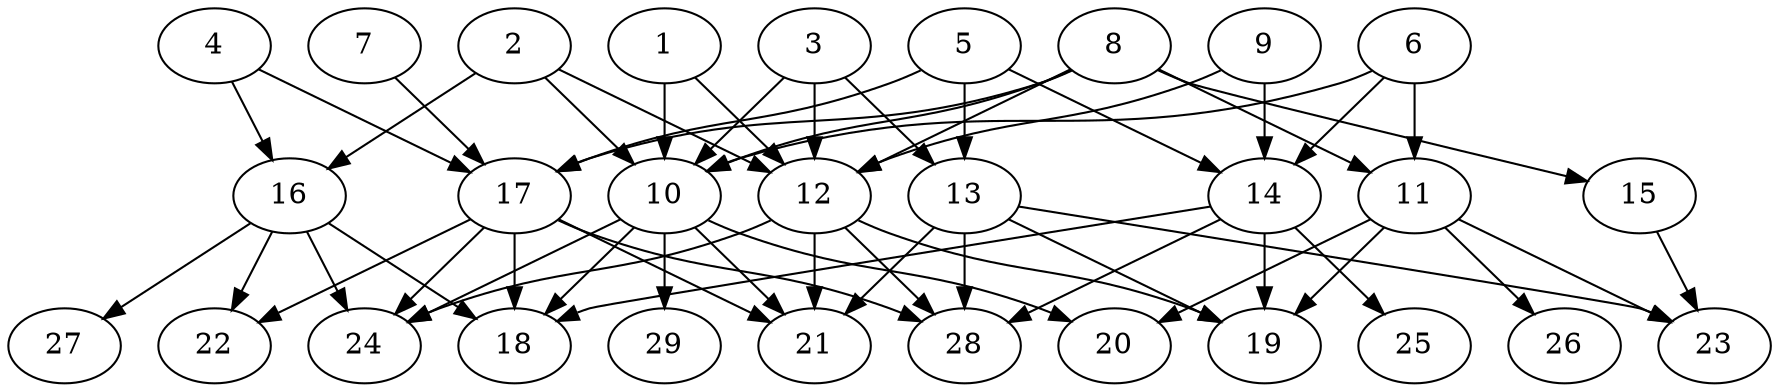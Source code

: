 // DAG (tier=2-normal, mode=data, n=29, ccr=0.437, fat=0.676, density=0.490, regular=0.575, jump=0.101, mindata=2097152, maxdata=16777216)
// DAG automatically generated by daggen at Sun Aug 24 16:33:34 2025
// /home/ermia/Project/Environments/daggen/bin/daggen --dot --ccr 0.437 --fat 0.676 --regular 0.575 --density 0.490 --jump 0.101 --mindata 2097152 --maxdata 16777216 -n 29 
digraph G {
  1 [size="3672827798619504640", alpha="0.04", expect_size="1836413899309752320"]
  1 -> 10 [size ="1558409589555200"]
  1 -> 12 [size ="1558409589555200"]
  2 [size="1185604966021267712", alpha="0.17", expect_size="592802483010633856"]
  2 -> 10 [size ="1266018995404800"]
  2 -> 12 [size ="1266018995404800"]
  2 -> 16 [size ="1266018995404800"]
  3 [size="64091960096703192", alpha="0.14", expect_size="32045980048351596"]
  3 -> 10 [size ="1584356804001792"]
  3 -> 12 [size ="1584356804001792"]
  3 -> 13 [size ="1584356804001792"]
  4 [size="498650091216506454016", alpha="0.15", expect_size="249325045608253227008"]
  4 -> 16 [size ="503060929445888"]
  4 -> 17 [size ="503060929445888"]
  5 [size="64608304653768256", alpha="0.01", expect_size="32304152326884128"]
  5 -> 13 [size ="2006531176398848"]
  5 -> 14 [size ="2006531176398848"]
  5 -> 17 [size ="2006531176398848"]
  6 [size="246848701665927757824", alpha="0.18", expect_size="123424350832963878912"]
  6 -> 10 [size ="314806640836608"]
  6 -> 11 [size ="314806640836608"]
  6 -> 14 [size ="314806640836608"]
  7 [size="20001446889225436", alpha="0.07", expect_size="10000723444612718"]
  7 -> 17 [size ="2244384225492992"]
  8 [size="1556714385486242643968", alpha="0.09", expect_size="778357192743121321984"]
  8 -> 10 [size ="1074556559163392"]
  8 -> 11 [size ="1074556559163392"]
  8 -> 12 [size ="1074556559163392"]
  8 -> 15 [size ="1074556559163392"]
  8 -> 17 [size ="1074556559163392"]
  9 [size="1111044002438171008", alpha="0.01", expect_size="555522001219085504"]
  9 -> 12 [size ="418947962765312"]
  9 -> 14 [size ="418947962765312"]
  10 [size="239038153497578144", alpha="0.18", expect_size="119519076748789072"]
  10 -> 18 [size ="108414579507200"]
  10 -> 20 [size ="108414579507200"]
  10 -> 21 [size ="108414579507200"]
  10 -> 24 [size ="108414579507200"]
  10 -> 29 [size ="108414579507200"]
  11 [size="316668710913147392", alpha="0.15", expect_size="158334355456573696"]
  11 -> 19 [size ="400540093644800"]
  11 -> 20 [size ="400540093644800"]
  11 -> 23 [size ="400540093644800"]
  11 -> 26 [size ="400540093644800"]
  12 [size="21348282223754216", alpha="0.07", expect_size="10674141111877108"]
  12 -> 19 [size ="493363908313088"]
  12 -> 21 [size ="493363908313088"]
  12 -> 24 [size ="493363908313088"]
  12 -> 28 [size ="493363908313088"]
  13 [size="175268468046082528", alpha="0.07", expect_size="87634234023041264"]
  13 -> 19 [size ="72310606266368"]
  13 -> 21 [size ="72310606266368"]
  13 -> 23 [size ="72310606266368"]
  13 -> 28 [size ="72310606266368"]
  14 [size="3254509409158721175552", alpha="0.17", expect_size="1627254704579360587776"]
  14 -> 18 [size ="1756899858972672"]
  14 -> 19 [size ="1756899858972672"]
  14 -> 25 [size ="1756899858972672"]
  14 -> 28 [size ="1756899858972672"]
  15 [size="4159237232303013888000", alpha="0.12", expect_size="2079618616151506944000"]
  15 -> 23 [size ="2069025207091200"]
  16 [size="2903221849792896", alpha="0.08", expect_size="1451610924896448"]
  16 -> 18 [size ="75900662054912"]
  16 -> 22 [size ="75900662054912"]
  16 -> 24 [size ="75900662054912"]
  16 -> 27 [size ="75900662054912"]
  17 [size="27056783812875840", alpha="0.11", expect_size="13528391906437920"]
  17 -> 18 [size ="578448342908928"]
  17 -> 21 [size ="578448342908928"]
  17 -> 22 [size ="578448342908928"]
  17 -> 24 [size ="578448342908928"]
  17 -> 28 [size ="578448342908928"]
  18 [size="666184023451983937536", alpha="0.16", expect_size="333092011725991968768"]
  19 [size="530710975614599296", alpha="0.19", expect_size="265355487807299648"]
  20 [size="10919058130809098", alpha="0.15", expect_size="5459529065404549"]
  21 [size="3335454666020045717504", alpha="0.15", expect_size="1667727333010022858752"]
  22 [size="1239670755019624192", alpha="0.11", expect_size="619835377509812096"]
  23 [size="4014592760185106432", alpha="0.18", expect_size="2007296380092553216"]
  24 [size="402299513869736192", alpha="0.16", expect_size="201149756934868096"]
  25 [size="3622429297802538385408", alpha="0.07", expect_size="1811214648901269192704"]
  26 [size="115074924544000000000", alpha="0.15", expect_size="57537462272000000000"]
  27 [size="3541880577540954783744", alpha="0.12", expect_size="1770940288770477391872"]
  28 [size="591024729257218688", alpha="0.11", expect_size="295512364628609344"]
  29 [size="45617589067589920", alpha="0.06", expect_size="22808794533794960"]
}